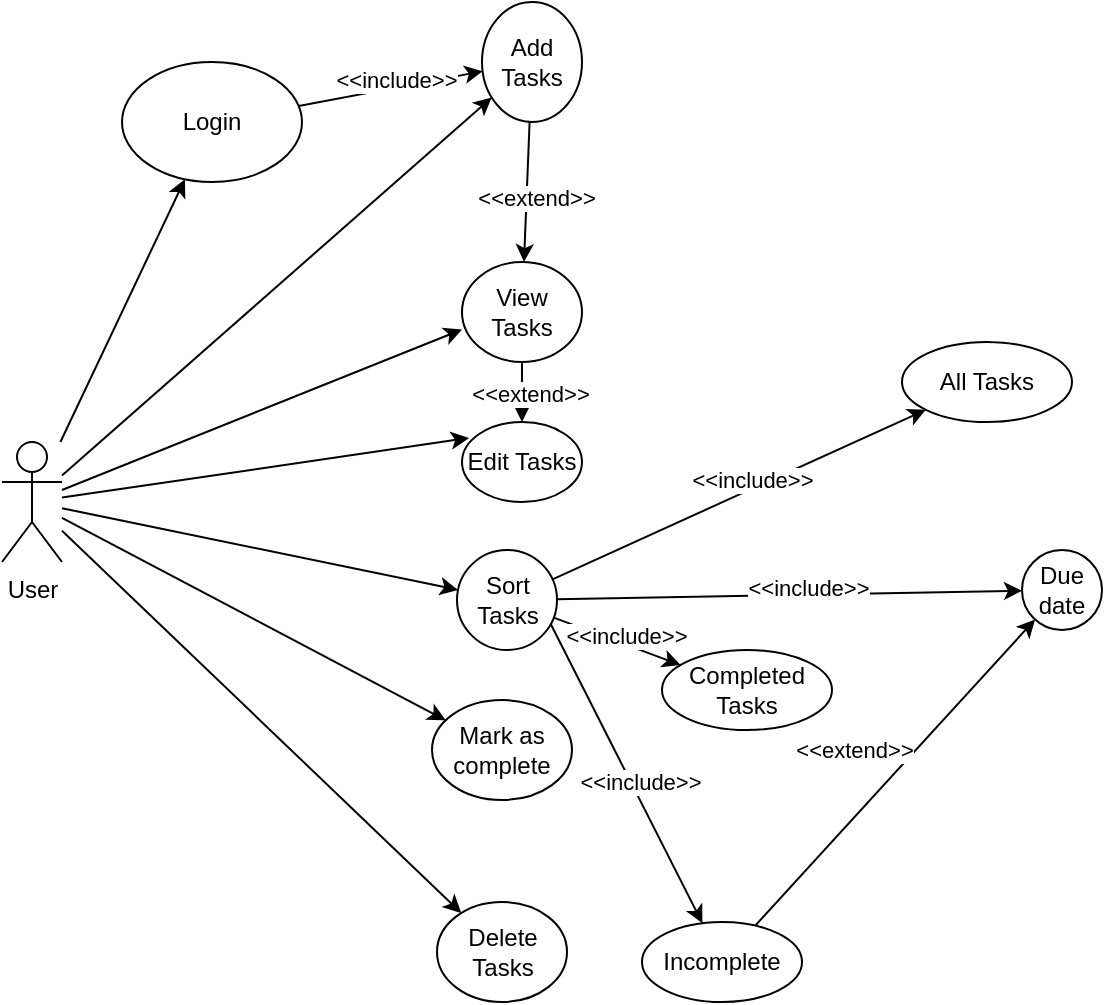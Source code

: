 <mxfile version="24.4.6" type="github">
  <diagram name="Page-1" id="Y3cnq59YHtRg9RW9AYRR">
    <mxGraphModel dx="1194" dy="708" grid="1" gridSize="10" guides="1" tooltips="1" connect="1" arrows="1" fold="1" page="1" pageScale="1" pageWidth="1169" pageHeight="827" math="0" shadow="0">
      <root>
        <mxCell id="0" />
        <mxCell id="1" parent="0" />
        <mxCell id="0dlBH19iJN63hmX0zeOj-1" value="User" style="shape=umlActor;verticalLabelPosition=bottom;verticalAlign=top;html=1;outlineConnect=0;" parent="1" vertex="1">
          <mxGeometry x="40" y="260" width="30" height="60" as="geometry" />
        </mxCell>
        <mxCell id="0dlBH19iJN63hmX0zeOj-4" value="Login" style="ellipse;whiteSpace=wrap;html=1;" parent="1" vertex="1">
          <mxGeometry x="100" y="70" width="90" height="60" as="geometry" />
        </mxCell>
        <mxCell id="0dlBH19iJN63hmX0zeOj-11" value="Add Tasks" style="ellipse;whiteSpace=wrap;html=1;" parent="1" vertex="1">
          <mxGeometry x="280" y="40" width="50" height="60" as="geometry" />
        </mxCell>
        <mxCell id="0dlBH19iJN63hmX0zeOj-13" value="View Tasks" style="ellipse;whiteSpace=wrap;html=1;" parent="1" vertex="1">
          <mxGeometry x="270" y="170" width="60" height="50" as="geometry" />
        </mxCell>
        <mxCell id="0dlBH19iJN63hmX0zeOj-14" value="Edit Tasks" style="ellipse;whiteSpace=wrap;html=1;" parent="1" vertex="1">
          <mxGeometry x="270" y="250" width="60" height="40" as="geometry" />
        </mxCell>
        <mxCell id="0dlBH19iJN63hmX0zeOj-15" value="Delete Tasks" style="ellipse;whiteSpace=wrap;html=1;" parent="1" vertex="1">
          <mxGeometry x="257.5" y="490" width="65" height="50" as="geometry" />
        </mxCell>
        <mxCell id="0dlBH19iJN63hmX0zeOj-17" value="Sort Tasks" style="ellipse;whiteSpace=wrap;html=1;" parent="1" vertex="1">
          <mxGeometry x="267.5" y="314" width="50" height="50" as="geometry" />
        </mxCell>
        <mxCell id="0dlBH19iJN63hmX0zeOj-23" value="" style="endArrow=classic;html=1;rounded=0;" parent="1" source="0dlBH19iJN63hmX0zeOj-1" target="0dlBH19iJN63hmX0zeOj-4" edge="1">
          <mxGeometry width="50" height="50" relative="1" as="geometry">
            <mxPoint x="70" y="270" as="sourcePoint" />
            <mxPoint x="197.574" y="158.284" as="targetPoint" />
          </mxGeometry>
        </mxCell>
        <mxCell id="0dlBH19iJN63hmX0zeOj-25" value="" style="endArrow=classic;html=1;rounded=0;" parent="1" source="0dlBH19iJN63hmX0zeOj-1" target="0dlBH19iJN63hmX0zeOj-11" edge="1">
          <mxGeometry width="50" height="50" relative="1" as="geometry">
            <mxPoint x="70" y="270" as="sourcePoint" />
            <mxPoint x="138" y="208" as="targetPoint" />
          </mxGeometry>
        </mxCell>
        <mxCell id="0dlBH19iJN63hmX0zeOj-26" value="" style="endArrow=classic;html=1;rounded=0;" parent="1" source="0dlBH19iJN63hmX0zeOj-11" target="0dlBH19iJN63hmX0zeOj-13" edge="1">
          <mxGeometry width="50" height="50" relative="1" as="geometry">
            <mxPoint x="316.04" y="230" as="sourcePoint" />
            <mxPoint x="400" y="268" as="targetPoint" />
          </mxGeometry>
        </mxCell>
        <mxCell id="0dlBH19iJN63hmX0zeOj-28" value="&amp;lt;&amp;lt;extend&amp;gt;&amp;gt;" style="edgeLabel;html=1;align=center;verticalAlign=middle;resizable=0;points=[];" parent="0dlBH19iJN63hmX0zeOj-26" vertex="1" connectable="0">
          <mxGeometry x="0.081" y="4" relative="1" as="geometry">
            <mxPoint as="offset" />
          </mxGeometry>
        </mxCell>
        <mxCell id="0dlBH19iJN63hmX0zeOj-29" value="" style="endArrow=classic;html=1;rounded=0;entryX=0;entryY=0.675;entryDx=0;entryDy=0;entryPerimeter=0;" parent="1" source="0dlBH19iJN63hmX0zeOj-1" target="0dlBH19iJN63hmX0zeOj-13" edge="1">
          <mxGeometry width="50" height="50" relative="1" as="geometry">
            <mxPoint x="70" y="270" as="sourcePoint" />
            <mxPoint x="288" y="280" as="targetPoint" />
          </mxGeometry>
        </mxCell>
        <mxCell id="0dlBH19iJN63hmX0zeOj-30" value="" style="endArrow=classic;html=1;rounded=0;entryX=0.058;entryY=0.2;entryDx=0;entryDy=0;entryPerimeter=0;" parent="1" source="0dlBH19iJN63hmX0zeOj-1" target="0dlBH19iJN63hmX0zeOj-14" edge="1">
          <mxGeometry width="50" height="50" relative="1" as="geometry">
            <mxPoint x="70" y="270" as="sourcePoint" />
            <mxPoint x="380" y="324" as="targetPoint" />
          </mxGeometry>
        </mxCell>
        <mxCell id="0dlBH19iJN63hmX0zeOj-31" value="" style="endArrow=classic;html=1;rounded=0;" parent="1" source="0dlBH19iJN63hmX0zeOj-4" target="0dlBH19iJN63hmX0zeOj-11" edge="1">
          <mxGeometry width="50" height="50" relative="1" as="geometry">
            <mxPoint x="236.04" y="120" as="sourcePoint" />
            <mxPoint x="320" y="158" as="targetPoint" />
          </mxGeometry>
        </mxCell>
        <mxCell id="0dlBH19iJN63hmX0zeOj-32" value="&amp;lt;&amp;lt;include&amp;gt;&amp;gt;" style="edgeLabel;html=1;align=center;verticalAlign=middle;resizable=0;points=[];" parent="0dlBH19iJN63hmX0zeOj-31" vertex="1" connectable="0">
          <mxGeometry x="0.081" y="4" relative="1" as="geometry">
            <mxPoint as="offset" />
          </mxGeometry>
        </mxCell>
        <mxCell id="0dlBH19iJN63hmX0zeOj-33" value="" style="endArrow=classic;html=1;rounded=0;" parent="1" source="0dlBH19iJN63hmX0zeOj-1" target="0dlBH19iJN63hmX0zeOj-15" edge="1">
          <mxGeometry width="50" height="50" relative="1" as="geometry">
            <mxPoint x="70" y="270" as="sourcePoint" />
            <mxPoint x="380" y="444" as="targetPoint" />
          </mxGeometry>
        </mxCell>
        <mxCell id="0dlBH19iJN63hmX0zeOj-37" value="" style="endArrow=classic;html=1;rounded=0;" parent="1" source="0dlBH19iJN63hmX0zeOj-1" target="0dlBH19iJN63hmX0zeOj-17" edge="1">
          <mxGeometry width="50" height="50" relative="1" as="geometry">
            <mxPoint y="370" as="sourcePoint" />
            <mxPoint x="215.015" y="683.633" as="targetPoint" />
          </mxGeometry>
        </mxCell>
        <mxCell id="0dlBH19iJN63hmX0zeOj-48" value="Mark as complete" style="ellipse;whiteSpace=wrap;html=1;" parent="1" vertex="1">
          <mxGeometry x="255" y="389" width="70" height="50" as="geometry" />
        </mxCell>
        <mxCell id="0dlBH19iJN63hmX0zeOj-49" value="" style="endArrow=classic;html=1;rounded=0;" parent="1" source="0dlBH19iJN63hmX0zeOj-1" target="0dlBH19iJN63hmX0zeOj-48" edge="1">
          <mxGeometry width="50" height="50" relative="1" as="geometry">
            <mxPoint x="80" y="300" as="sourcePoint" />
            <mxPoint x="493" y="646" as="targetPoint" />
          </mxGeometry>
        </mxCell>
        <mxCell id="0dlBH19iJN63hmX0zeOj-52" value="All Tasks" style="ellipse;whiteSpace=wrap;html=1;" parent="1" vertex="1">
          <mxGeometry x="490" y="210" width="85" height="40" as="geometry" />
        </mxCell>
        <mxCell id="0dlBH19iJN63hmX0zeOj-54" value="Completed&lt;div&gt;Tasks&lt;/div&gt;" style="ellipse;whiteSpace=wrap;html=1;" parent="1" vertex="1">
          <mxGeometry x="370" y="364" width="85" height="40" as="geometry" />
        </mxCell>
        <mxCell id="0dlBH19iJN63hmX0zeOj-56" value="" style="endArrow=classic;html=1;rounded=0;exitX=0.936;exitY=0.738;exitDx=0;exitDy=0;exitPerimeter=0;" parent="1" source="0dlBH19iJN63hmX0zeOj-17" target="0dlBH19iJN63hmX0zeOj-53" edge="1">
          <mxGeometry width="50" height="50" relative="1" as="geometry">
            <mxPoint x="620" y="730" as="sourcePoint" />
            <mxPoint x="750" y="700" as="targetPoint" />
          </mxGeometry>
        </mxCell>
        <mxCell id="0dlBH19iJN63hmX0zeOj-57" value="&amp;lt;&amp;lt;include&amp;gt;&amp;gt;" style="edgeLabel;html=1;align=center;verticalAlign=middle;resizable=0;points=[];" parent="0dlBH19iJN63hmX0zeOj-56" vertex="1" connectable="0">
          <mxGeometry x="0.081" y="4" relative="1" as="geometry">
            <mxPoint as="offset" />
          </mxGeometry>
        </mxCell>
        <mxCell id="0dlBH19iJN63hmX0zeOj-58" value="" style="endArrow=classic;html=1;rounded=0;" parent="1" source="0dlBH19iJN63hmX0zeOj-17" target="0dlBH19iJN63hmX0zeOj-54" edge="1">
          <mxGeometry width="50" height="50" relative="1" as="geometry">
            <mxPoint x="610" y="690" as="sourcePoint" />
            <mxPoint x="610" y="760" as="targetPoint" />
          </mxGeometry>
        </mxCell>
        <mxCell id="0dlBH19iJN63hmX0zeOj-59" value="&amp;lt;&amp;lt;include&amp;gt;&amp;gt;" style="edgeLabel;html=1;align=center;verticalAlign=middle;resizable=0;points=[];" parent="0dlBH19iJN63hmX0zeOj-58" vertex="1" connectable="0">
          <mxGeometry x="0.081" y="4" relative="1" as="geometry">
            <mxPoint as="offset" />
          </mxGeometry>
        </mxCell>
        <mxCell id="0dlBH19iJN63hmX0zeOj-60" value="" style="endArrow=classic;html=1;rounded=0;" parent="1" source="0dlBH19iJN63hmX0zeOj-17" target="0dlBH19iJN63hmX0zeOj-52" edge="1">
          <mxGeometry width="50" height="50" relative="1" as="geometry">
            <mxPoint x="590" y="660" as="sourcePoint" />
            <mxPoint x="590" y="730" as="targetPoint" />
          </mxGeometry>
        </mxCell>
        <mxCell id="0dlBH19iJN63hmX0zeOj-61" value="&amp;lt;&amp;lt;include&amp;gt;&amp;gt;" style="edgeLabel;html=1;align=center;verticalAlign=middle;resizable=0;points=[];" parent="0dlBH19iJN63hmX0zeOj-60" vertex="1" connectable="0">
          <mxGeometry x="0.081" y="4" relative="1" as="geometry">
            <mxPoint as="offset" />
          </mxGeometry>
        </mxCell>
        <mxCell id="0dlBH19iJN63hmX0zeOj-62" value="Due date" style="ellipse;whiteSpace=wrap;html=1;" parent="1" vertex="1">
          <mxGeometry x="550" y="314" width="40" height="40" as="geometry" />
        </mxCell>
        <mxCell id="0dlBH19iJN63hmX0zeOj-63" value="" style="endArrow=classic;html=1;rounded=0;" parent="1" source="0dlBH19iJN63hmX0zeOj-17" target="0dlBH19iJN63hmX0zeOj-62" edge="1">
          <mxGeometry width="50" height="50" relative="1" as="geometry">
            <mxPoint x="600" y="666" as="sourcePoint" />
            <mxPoint x="812" y="690" as="targetPoint" />
          </mxGeometry>
        </mxCell>
        <mxCell id="0dlBH19iJN63hmX0zeOj-64" value="&amp;lt;&amp;lt;include&amp;gt;&amp;gt;" style="edgeLabel;html=1;align=center;verticalAlign=middle;resizable=0;points=[];" parent="0dlBH19iJN63hmX0zeOj-63" vertex="1" connectable="0">
          <mxGeometry x="0.081" y="4" relative="1" as="geometry">
            <mxPoint as="offset" />
          </mxGeometry>
        </mxCell>
        <mxCell id="0dlBH19iJN63hmX0zeOj-67" value="" style="endArrow=classic;html=1;rounded=0;" parent="1" source="0dlBH19iJN63hmX0zeOj-53" target="0dlBH19iJN63hmX0zeOj-62" edge="1">
          <mxGeometry width="50" height="50" relative="1" as="geometry">
            <mxPoint x="900" y="740" as="sourcePoint" />
            <mxPoint x="1003" y="680" as="targetPoint" />
          </mxGeometry>
        </mxCell>
        <mxCell id="0dlBH19iJN63hmX0zeOj-68" value="&amp;lt;&amp;lt;extend&amp;gt;&amp;gt;" style="edgeLabel;html=1;align=center;verticalAlign=middle;resizable=0;points=[];" parent="0dlBH19iJN63hmX0zeOj-67" vertex="1" connectable="0">
          <mxGeometry x="0.081" y="4" relative="1" as="geometry">
            <mxPoint x="-23" y="-3" as="offset" />
          </mxGeometry>
        </mxCell>
        <mxCell id="0dlBH19iJN63hmX0zeOj-53" value="Incomplete" style="ellipse;whiteSpace=wrap;html=1;" parent="1" vertex="1">
          <mxGeometry x="360" y="500" width="80" height="40" as="geometry" />
        </mxCell>
        <mxCell id="r478PZ6NpbQYcBBYsa4f-1" value="" style="endArrow=classic;html=1;rounded=0;" edge="1" parent="1" source="0dlBH19iJN63hmX0zeOj-13" target="0dlBH19iJN63hmX0zeOj-14">
          <mxGeometry width="50" height="50" relative="1" as="geometry">
            <mxPoint x="293" y="210" as="sourcePoint" />
            <mxPoint x="280" y="240" as="targetPoint" />
          </mxGeometry>
        </mxCell>
        <mxCell id="r478PZ6NpbQYcBBYsa4f-2" value="&amp;lt;&amp;lt;extend&amp;gt;&amp;gt;" style="edgeLabel;html=1;align=center;verticalAlign=middle;resizable=0;points=[];" vertex="1" connectable="0" parent="r478PZ6NpbQYcBBYsa4f-1">
          <mxGeometry x="0.081" y="4" relative="1" as="geometry">
            <mxPoint as="offset" />
          </mxGeometry>
        </mxCell>
      </root>
    </mxGraphModel>
  </diagram>
</mxfile>
